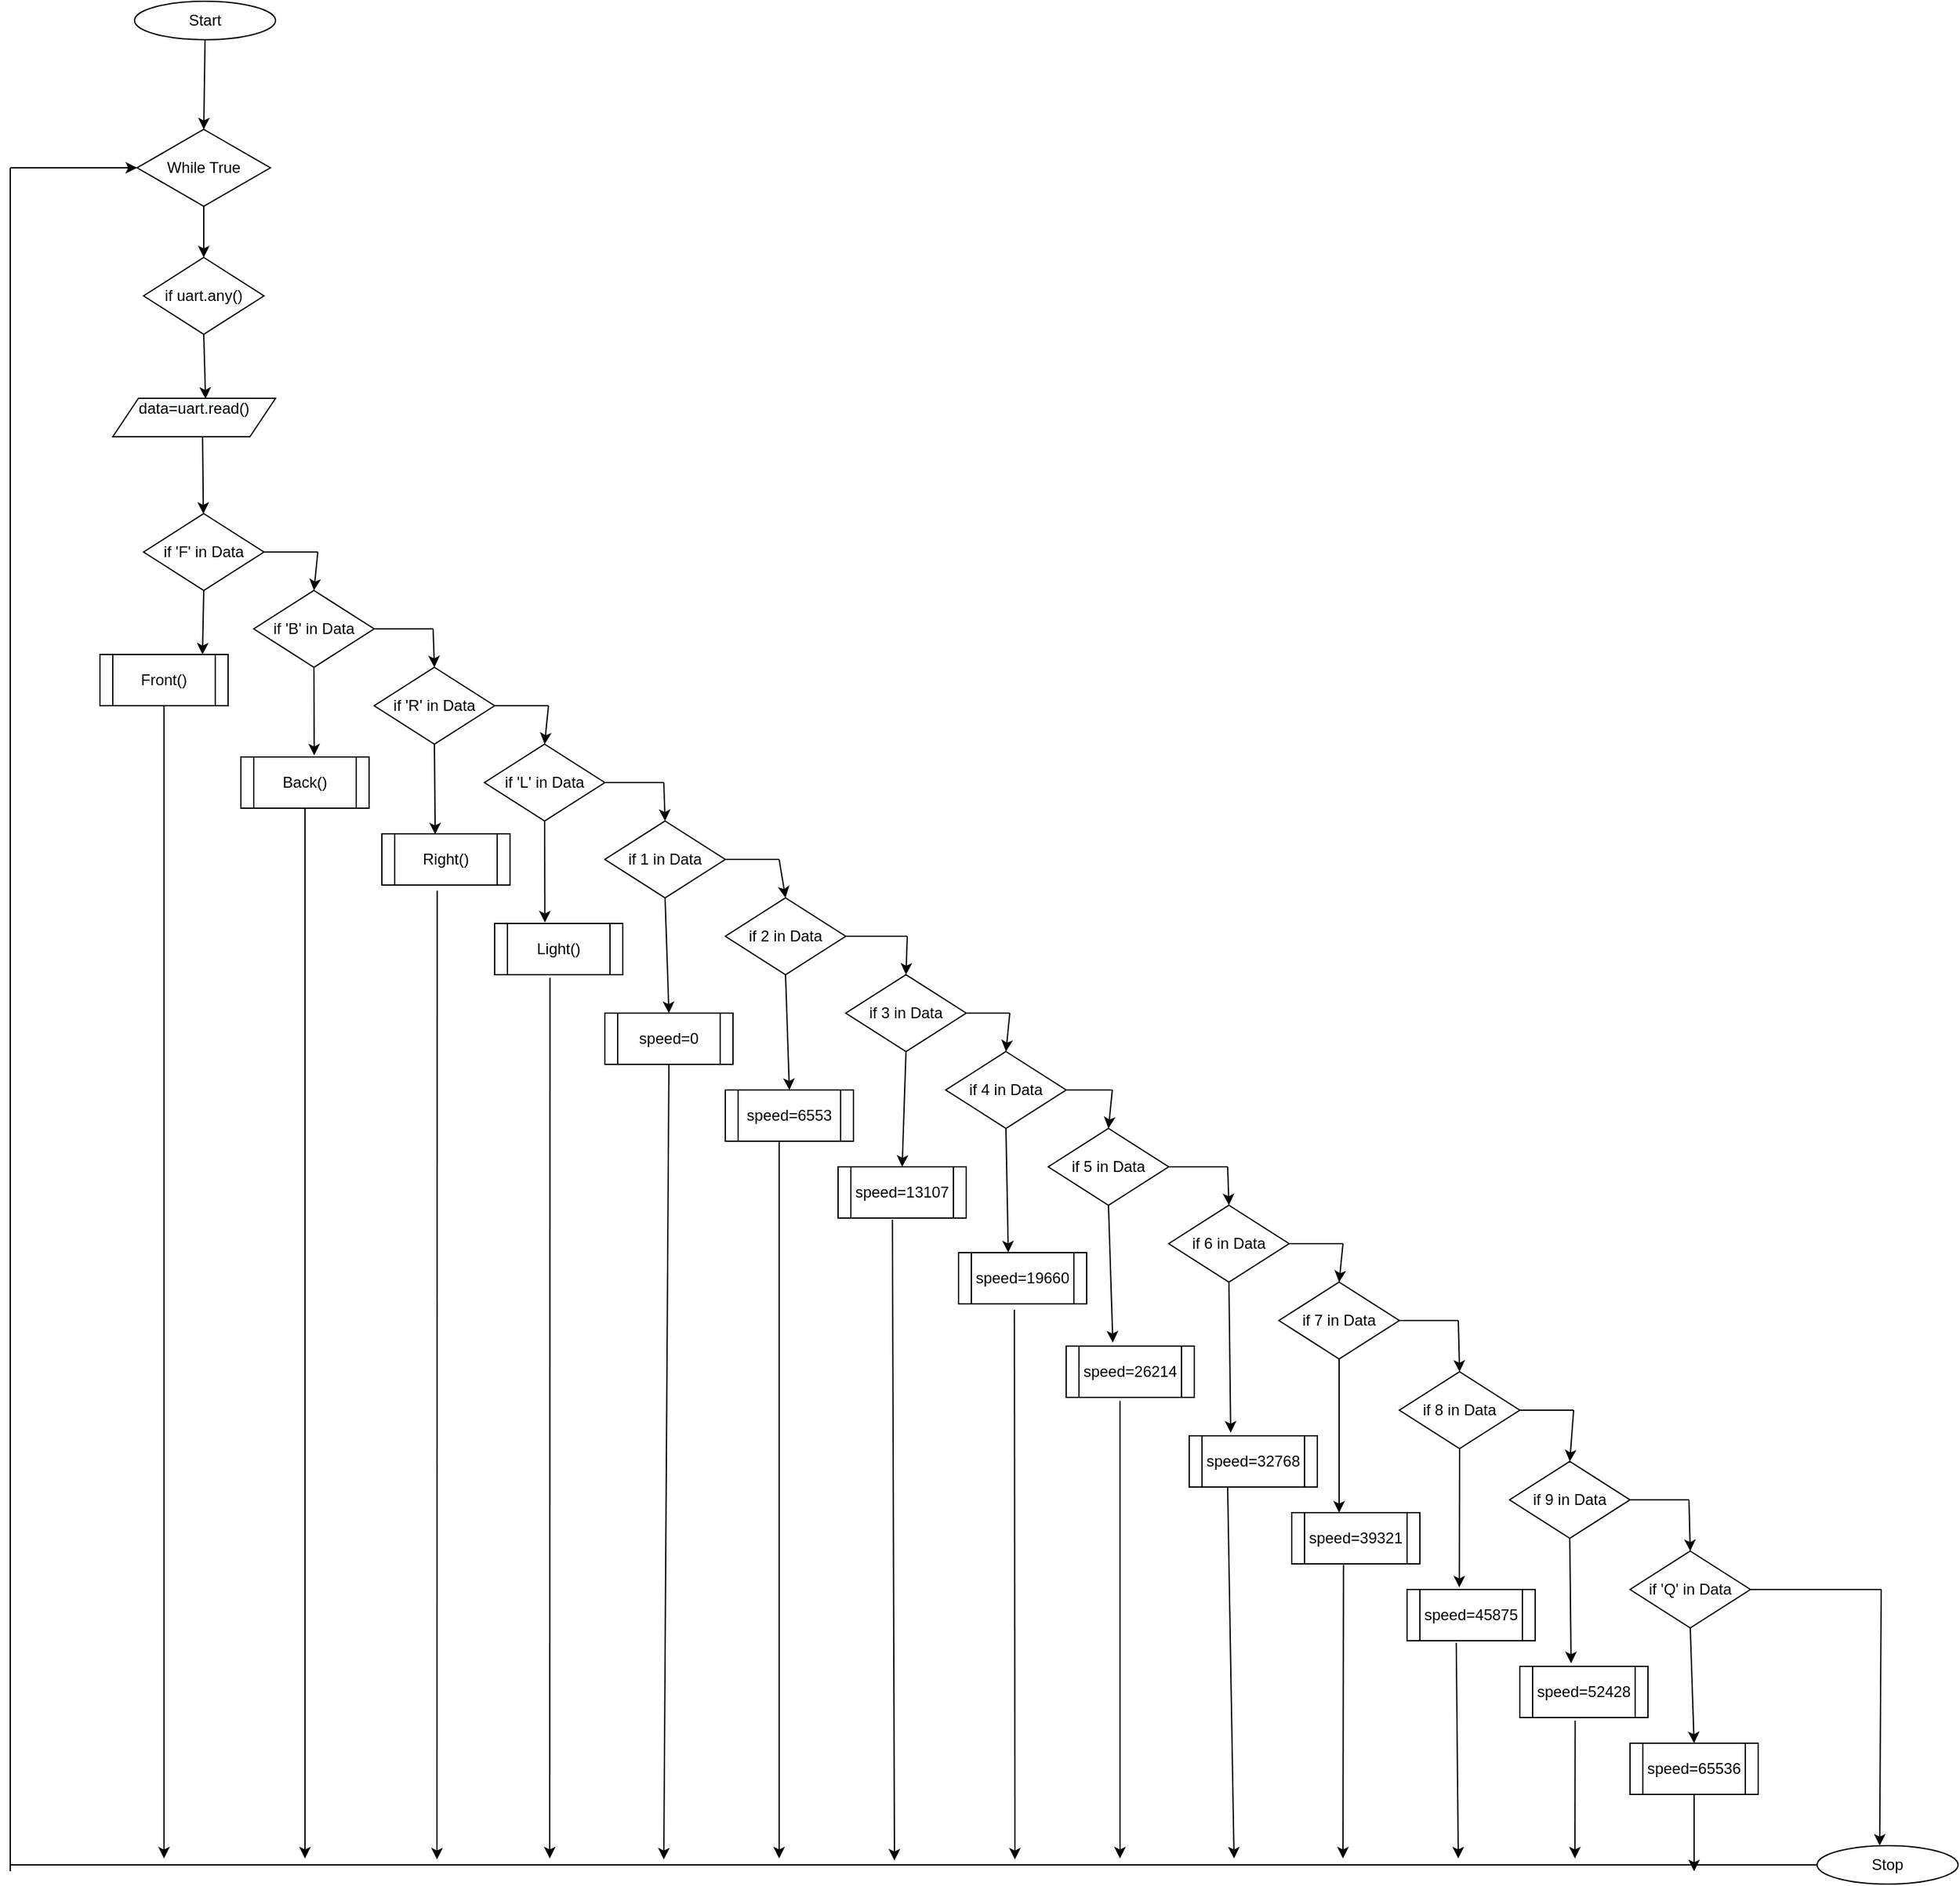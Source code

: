 <mxfile version="20.3.3" type="device"><diagram id="3pnzSialtce_bnoWJhz0" name="Page-1"><mxGraphModel dx="1038" dy="1412" grid="1" gridSize="10" guides="1" tooltips="1" connect="1" arrows="1" fold="1" page="1" pageScale="1" pageWidth="1169" pageHeight="827" math="0" shadow="0"><root><mxCell id="0"/><mxCell id="1" parent="0"/><mxCell id="l3w8U-DUpxiXpimO4GoB-1" value="Start" style="ellipse;whiteSpace=wrap;html=1;" parent="1" vertex="1"><mxGeometry x="297" y="-190" width="110" height="30" as="geometry"/></mxCell><mxCell id="l3w8U-DUpxiXpimO4GoB-2" value="While True" style="rhombus;whiteSpace=wrap;html=1;" parent="1" vertex="1"><mxGeometry x="299" y="-90" width="104" height="60" as="geometry"/></mxCell><mxCell id="NbopiWmSUWr0W4mGAnJ9-1" value="if 'F' in Data" style="rhombus;whiteSpace=wrap;html=1;" parent="1" vertex="1"><mxGeometry x="304" y="210" width="94" height="60" as="geometry"/></mxCell><mxCell id="NbopiWmSUWr0W4mGAnJ9-2" value="if uart.any()" style="rhombus;whiteSpace=wrap;html=1;" parent="1" vertex="1"><mxGeometry x="304" y="10" width="94" height="60" as="geometry"/></mxCell><mxCell id="NbopiWmSUWr0W4mGAnJ9-3" value="if 'B' in Data" style="rhombus;whiteSpace=wrap;html=1;" parent="1" vertex="1"><mxGeometry x="390" y="270" width="94" height="60" as="geometry"/></mxCell><mxCell id="NbopiWmSUWr0W4mGAnJ9-4" value="if 'R' in Data" style="rhombus;whiteSpace=wrap;html=1;" parent="1" vertex="1"><mxGeometry x="484" y="330" width="94" height="60" as="geometry"/></mxCell><mxCell id="NbopiWmSUWr0W4mGAnJ9-5" value="if 'L' in Data" style="rhombus;whiteSpace=wrap;html=1;" parent="1" vertex="1"><mxGeometry x="570" y="390" width="94" height="60" as="geometry"/></mxCell><mxCell id="NbopiWmSUWr0W4mGAnJ9-6" value="if 1 in Data" style="rhombus;whiteSpace=wrap;html=1;" parent="1" vertex="1"><mxGeometry x="664" y="450" width="94" height="60" as="geometry"/></mxCell><mxCell id="NbopiWmSUWr0W4mGAnJ9-7" value="if 3 in Data" style="rhombus;whiteSpace=wrap;html=1;" parent="1" vertex="1"><mxGeometry x="852" y="570" width="94" height="60" as="geometry"/></mxCell><mxCell id="NbopiWmSUWr0W4mGAnJ9-8" value="if 2 in Data" style="rhombus;whiteSpace=wrap;html=1;" parent="1" vertex="1"><mxGeometry x="758" y="510" width="94" height="60" as="geometry"/></mxCell><mxCell id="NbopiWmSUWr0W4mGAnJ9-10" value="if 4 in Data" style="rhombus;whiteSpace=wrap;html=1;" parent="1" vertex="1"><mxGeometry x="930" y="630" width="94" height="60" as="geometry"/></mxCell><mxCell id="NbopiWmSUWr0W4mGAnJ9-11" value="if 5 in Data" style="rhombus;whiteSpace=wrap;html=1;" parent="1" vertex="1"><mxGeometry x="1010" y="690" width="94" height="60" as="geometry"/></mxCell><mxCell id="NbopiWmSUWr0W4mGAnJ9-12" value="if 8 in Data" style="rhombus;whiteSpace=wrap;html=1;" parent="1" vertex="1"><mxGeometry x="1284" y="880" width="94" height="60" as="geometry"/></mxCell><mxCell id="NbopiWmSUWr0W4mGAnJ9-13" value="if 6 in Data" style="rhombus;whiteSpace=wrap;html=1;" parent="1" vertex="1"><mxGeometry x="1104" y="750" width="94" height="60" as="geometry"/></mxCell><mxCell id="NbopiWmSUWr0W4mGAnJ9-14" value="if 7 in Data" style="rhombus;whiteSpace=wrap;html=1;" parent="1" vertex="1"><mxGeometry x="1190" y="810" width="94" height="60" as="geometry"/></mxCell><mxCell id="Zk5L3PqP75F9jvMTRwT6-2" value="" style="endArrow=classic;html=1;rounded=0;entryX=0.5;entryY=0;entryDx=0;entryDy=0;exitX=0.5;exitY=1;exitDx=0;exitDy=0;" parent="1" source="l3w8U-DUpxiXpimO4GoB-1" target="l3w8U-DUpxiXpimO4GoB-2" edge="1"><mxGeometry width="50" height="50" relative="1" as="geometry"><mxPoint x="162" y="-100" as="sourcePoint"/><mxPoint x="620" y="180" as="targetPoint"/></mxGeometry></mxCell><mxCell id="Zk5L3PqP75F9jvMTRwT6-6" value="" style="endArrow=classic;html=1;rounded=0;exitX=0.551;exitY=0.667;exitDx=0;exitDy=0;exitPerimeter=0;" parent="1" source="Zk5L3PqP75F9jvMTRwT6-42" target="NbopiWmSUWr0W4mGAnJ9-1" edge="1"><mxGeometry width="50" height="50" relative="1" as="geometry"><mxPoint x="350" y="180" as="sourcePoint"/><mxPoint x="620" y="180" as="targetPoint"/></mxGeometry></mxCell><mxCell id="Zk5L3PqP75F9jvMTRwT6-7" value="" style="endArrow=none;html=1;rounded=0;exitX=1;exitY=0.5;exitDx=0;exitDy=0;" parent="1" source="NbopiWmSUWr0W4mGAnJ9-1" edge="1"><mxGeometry width="50" height="50" relative="1" as="geometry"><mxPoint x="570" y="230" as="sourcePoint"/><mxPoint x="440" y="240" as="targetPoint"/></mxGeometry></mxCell><mxCell id="Zk5L3PqP75F9jvMTRwT6-8" value="" style="endArrow=classic;html=1;rounded=0;entryX=0.5;entryY=0;entryDx=0;entryDy=0;" parent="1" target="NbopiWmSUWr0W4mGAnJ9-3" edge="1"><mxGeometry width="50" height="50" relative="1" as="geometry"><mxPoint x="440" y="240" as="sourcePoint"/><mxPoint x="620" y="180" as="targetPoint"/></mxGeometry></mxCell><mxCell id="Zk5L3PqP75F9jvMTRwT6-9" value="" style="endArrow=none;html=1;rounded=0;exitX=1;exitY=0.5;exitDx=0;exitDy=0;" parent="1" source="NbopiWmSUWr0W4mGAnJ9-3" edge="1"><mxGeometry width="50" height="50" relative="1" as="geometry"><mxPoint x="570" y="230" as="sourcePoint"/><mxPoint x="530" y="300" as="targetPoint"/></mxGeometry></mxCell><mxCell id="Zk5L3PqP75F9jvMTRwT6-10" value="" style="endArrow=classic;html=1;rounded=0;entryX=0.5;entryY=0;entryDx=0;entryDy=0;" parent="1" target="NbopiWmSUWr0W4mGAnJ9-4" edge="1"><mxGeometry width="50" height="50" relative="1" as="geometry"><mxPoint x="530" y="300" as="sourcePoint"/><mxPoint x="620" y="180" as="targetPoint"/></mxGeometry></mxCell><mxCell id="Zk5L3PqP75F9jvMTRwT6-11" value="" style="endArrow=none;html=1;rounded=0;exitX=1;exitY=0.5;exitDx=0;exitDy=0;" parent="1" source="NbopiWmSUWr0W4mGAnJ9-4" edge="1"><mxGeometry width="50" height="50" relative="1" as="geometry"><mxPoint x="570" y="230" as="sourcePoint"/><mxPoint x="620" y="360" as="targetPoint"/></mxGeometry></mxCell><mxCell id="Zk5L3PqP75F9jvMTRwT6-12" value="" style="endArrow=classic;html=1;rounded=0;entryX=0.5;entryY=0;entryDx=0;entryDy=0;" parent="1" target="NbopiWmSUWr0W4mGAnJ9-5" edge="1"><mxGeometry width="50" height="50" relative="1" as="geometry"><mxPoint x="620" y="360" as="sourcePoint"/><mxPoint x="620" y="180" as="targetPoint"/></mxGeometry></mxCell><mxCell id="Zk5L3PqP75F9jvMTRwT6-13" value="" style="endArrow=none;html=1;rounded=0;exitX=1;exitY=0.5;exitDx=0;exitDy=0;" parent="1" source="NbopiWmSUWr0W4mGAnJ9-5" edge="1"><mxGeometry width="50" height="50" relative="1" as="geometry"><mxPoint x="570" y="230" as="sourcePoint"/><mxPoint x="710" y="420" as="targetPoint"/></mxGeometry></mxCell><mxCell id="Zk5L3PqP75F9jvMTRwT6-14" value="" style="endArrow=classic;html=1;rounded=0;entryX=0.5;entryY=0;entryDx=0;entryDy=0;" parent="1" target="NbopiWmSUWr0W4mGAnJ9-6" edge="1"><mxGeometry width="50" height="50" relative="1" as="geometry"><mxPoint x="710" y="420" as="sourcePoint"/><mxPoint x="620" y="180" as="targetPoint"/></mxGeometry></mxCell><mxCell id="Zk5L3PqP75F9jvMTRwT6-15" value="" style="endArrow=none;html=1;rounded=0;exitX=1;exitY=0.5;exitDx=0;exitDy=0;" parent="1" source="NbopiWmSUWr0W4mGAnJ9-6" edge="1"><mxGeometry width="50" height="50" relative="1" as="geometry"><mxPoint x="570" y="530" as="sourcePoint"/><mxPoint x="800" y="480" as="targetPoint"/></mxGeometry></mxCell><mxCell id="Zk5L3PqP75F9jvMTRwT6-16" value="" style="endArrow=classic;html=1;rounded=0;entryX=0.5;entryY=0;entryDx=0;entryDy=0;" parent="1" target="NbopiWmSUWr0W4mGAnJ9-8" edge="1"><mxGeometry width="50" height="50" relative="1" as="geometry"><mxPoint x="800" y="480" as="sourcePoint"/><mxPoint x="620" y="480" as="targetPoint"/></mxGeometry></mxCell><mxCell id="Zk5L3PqP75F9jvMTRwT6-17" value="" style="endArrow=none;html=1;rounded=0;exitX=1;exitY=0.5;exitDx=0;exitDy=0;" parent="1" source="NbopiWmSUWr0W4mGAnJ9-8" edge="1"><mxGeometry width="50" height="50" relative="1" as="geometry"><mxPoint x="570" y="530" as="sourcePoint"/><mxPoint x="900" y="540" as="targetPoint"/></mxGeometry></mxCell><mxCell id="Zk5L3PqP75F9jvMTRwT6-18" value="" style="endArrow=classic;html=1;rounded=0;entryX=0.5;entryY=0;entryDx=0;entryDy=0;" parent="1" target="NbopiWmSUWr0W4mGAnJ9-7" edge="1"><mxGeometry width="50" height="50" relative="1" as="geometry"><mxPoint x="900" y="540" as="sourcePoint"/><mxPoint x="620" y="480" as="targetPoint"/></mxGeometry></mxCell><mxCell id="Zk5L3PqP75F9jvMTRwT6-19" value="" style="endArrow=none;html=1;rounded=0;exitX=1;exitY=0.5;exitDx=0;exitDy=0;" parent="1" source="NbopiWmSUWr0W4mGAnJ9-7" edge="1"><mxGeometry width="50" height="50" relative="1" as="geometry"><mxPoint x="570" y="530" as="sourcePoint"/><mxPoint x="980" y="600" as="targetPoint"/></mxGeometry></mxCell><mxCell id="Zk5L3PqP75F9jvMTRwT6-20" value="" style="endArrow=classic;html=1;rounded=0;entryX=0.5;entryY=0;entryDx=0;entryDy=0;" parent="1" target="NbopiWmSUWr0W4mGAnJ9-10" edge="1"><mxGeometry width="50" height="50" relative="1" as="geometry"><mxPoint x="980" y="600" as="sourcePoint"/><mxPoint x="620" y="480" as="targetPoint"/></mxGeometry></mxCell><mxCell id="Zk5L3PqP75F9jvMTRwT6-21" value="" style="endArrow=none;html=1;rounded=0;exitX=1;exitY=0.5;exitDx=0;exitDy=0;" parent="1" source="NbopiWmSUWr0W4mGAnJ9-10" edge="1"><mxGeometry width="50" height="50" relative="1" as="geometry"><mxPoint x="570" y="530" as="sourcePoint"/><mxPoint x="1060" y="660" as="targetPoint"/></mxGeometry></mxCell><mxCell id="Zk5L3PqP75F9jvMTRwT6-22" value="" style="endArrow=classic;html=1;rounded=0;entryX=0.5;entryY=0;entryDx=0;entryDy=0;" parent="1" target="NbopiWmSUWr0W4mGAnJ9-11" edge="1"><mxGeometry width="50" height="50" relative="1" as="geometry"><mxPoint x="1060" y="660" as="sourcePoint"/><mxPoint x="620" y="480" as="targetPoint"/></mxGeometry></mxCell><mxCell id="Zk5L3PqP75F9jvMTRwT6-27" value="if 9 in Data" style="rhombus;whiteSpace=wrap;html=1;" parent="1" vertex="1"><mxGeometry x="1370" y="950" width="94" height="60" as="geometry"/></mxCell><mxCell id="Zk5L3PqP75F9jvMTRwT6-28" value="if 'Q' in Data" style="rhombus;whiteSpace=wrap;html=1;" parent="1" vertex="1"><mxGeometry x="1464" y="1020" width="94" height="60" as="geometry"/></mxCell><mxCell id="Zk5L3PqP75F9jvMTRwT6-31" value="" style="endArrow=none;html=1;rounded=0;exitX=1;exitY=0.5;exitDx=0;exitDy=0;" parent="1" source="NbopiWmSUWr0W4mGAnJ9-11" edge="1"><mxGeometry width="50" height="50" relative="1" as="geometry"><mxPoint x="1020" y="770" as="sourcePoint"/><mxPoint x="1150" y="720" as="targetPoint"/></mxGeometry></mxCell><mxCell id="Zk5L3PqP75F9jvMTRwT6-32" value="" style="endArrow=classic;html=1;rounded=0;entryX=0.5;entryY=0;entryDx=0;entryDy=0;" parent="1" target="NbopiWmSUWr0W4mGAnJ9-13" edge="1"><mxGeometry width="50" height="50" relative="1" as="geometry"><mxPoint x="1150" y="720" as="sourcePoint"/><mxPoint x="1070" y="720" as="targetPoint"/></mxGeometry></mxCell><mxCell id="Zk5L3PqP75F9jvMTRwT6-33" value="" style="endArrow=none;html=1;rounded=0;exitX=1;exitY=0.5;exitDx=0;exitDy=0;" parent="1" source="NbopiWmSUWr0W4mGAnJ9-13" edge="1"><mxGeometry width="50" height="50" relative="1" as="geometry"><mxPoint x="1020" y="770" as="sourcePoint"/><mxPoint x="1240" y="780" as="targetPoint"/></mxGeometry></mxCell><mxCell id="Zk5L3PqP75F9jvMTRwT6-34" value="" style="endArrow=classic;html=1;rounded=0;entryX=0.5;entryY=0;entryDx=0;entryDy=0;" parent="1" target="NbopiWmSUWr0W4mGAnJ9-14" edge="1"><mxGeometry width="50" height="50" relative="1" as="geometry"><mxPoint x="1240" y="780" as="sourcePoint"/><mxPoint x="1070" y="720" as="targetPoint"/></mxGeometry></mxCell><mxCell id="Zk5L3PqP75F9jvMTRwT6-35" value="" style="endArrow=none;html=1;rounded=0;exitX=1;exitY=0.5;exitDx=0;exitDy=0;" parent="1" source="NbopiWmSUWr0W4mGAnJ9-14" edge="1"><mxGeometry width="50" height="50" relative="1" as="geometry"><mxPoint x="1020" y="770" as="sourcePoint"/><mxPoint x="1330" y="840" as="targetPoint"/></mxGeometry></mxCell><mxCell id="Zk5L3PqP75F9jvMTRwT6-36" value="" style="endArrow=classic;html=1;rounded=0;entryX=0.5;entryY=0;entryDx=0;entryDy=0;" parent="1" target="NbopiWmSUWr0W4mGAnJ9-12" edge="1"><mxGeometry width="50" height="50" relative="1" as="geometry"><mxPoint x="1330" y="840" as="sourcePoint"/><mxPoint x="1070" y="720" as="targetPoint"/></mxGeometry></mxCell><mxCell id="Zk5L3PqP75F9jvMTRwT6-37" value="" style="endArrow=none;html=1;rounded=0;exitX=1;exitY=0.5;exitDx=0;exitDy=0;" parent="1" source="NbopiWmSUWr0W4mGAnJ9-12" edge="1"><mxGeometry width="50" height="50" relative="1" as="geometry"><mxPoint x="1020" y="770" as="sourcePoint"/><mxPoint x="1420" y="910" as="targetPoint"/></mxGeometry></mxCell><mxCell id="Zk5L3PqP75F9jvMTRwT6-38" value="" style="endArrow=classic;html=1;rounded=0;entryX=0.5;entryY=0;entryDx=0;entryDy=0;" parent="1" target="Zk5L3PqP75F9jvMTRwT6-27" edge="1"><mxGeometry width="50" height="50" relative="1" as="geometry"><mxPoint x="1420" y="910" as="sourcePoint"/><mxPoint x="1070" y="720" as="targetPoint"/></mxGeometry></mxCell><mxCell id="Zk5L3PqP75F9jvMTRwT6-39" value="" style="endArrow=none;html=1;rounded=0;exitX=1;exitY=0.5;exitDx=0;exitDy=0;" parent="1" source="Zk5L3PqP75F9jvMTRwT6-27" edge="1"><mxGeometry width="50" height="50" relative="1" as="geometry"><mxPoint x="1380" y="970" as="sourcePoint"/><mxPoint x="1510" y="980" as="targetPoint"/></mxGeometry></mxCell><mxCell id="Zk5L3PqP75F9jvMTRwT6-40" value="" style="endArrow=classic;html=1;rounded=0;entryX=0.5;entryY=0;entryDx=0;entryDy=0;" parent="1" target="Zk5L3PqP75F9jvMTRwT6-28" edge="1"><mxGeometry width="50" height="50" relative="1" as="geometry"><mxPoint x="1510" y="980" as="sourcePoint"/><mxPoint x="1430" y="920" as="targetPoint"/></mxGeometry></mxCell><mxCell id="Zk5L3PqP75F9jvMTRwT6-42" value="&#10;&lt;span style=&quot;color: rgb(0, 0, 0); font-family: Helvetica; font-size: 12px; font-style: normal; font-variant-ligatures: normal; font-variant-caps: normal; font-weight: 400; letter-spacing: normal; orphans: 2; text-align: center; text-indent: 0px; text-transform: none; widows: 2; word-spacing: 0px; -webkit-text-stroke-width: 0px; background-color: rgb(248, 249, 250); text-decoration-thickness: initial; text-decoration-style: initial; text-decoration-color: initial; float: none; display: inline !important;&quot;&gt;data=uart.read()&lt;/span&gt;&#10;&#10;" style="shape=parallelogram;perimeter=parallelogramPerimeter;whiteSpace=wrap;html=1;fixedSize=1;" parent="1" vertex="1"><mxGeometry x="280" y="120" width="127" height="30" as="geometry"/></mxCell><mxCell id="Zk5L3PqP75F9jvMTRwT6-43" value="" style="endArrow=classic;html=1;rounded=0;exitX=0.5;exitY=1;exitDx=0;exitDy=0;entryX=0.57;entryY=0.013;entryDx=0;entryDy=0;entryPerimeter=0;" parent="1" source="NbopiWmSUWr0W4mGAnJ9-2" target="Zk5L3PqP75F9jvMTRwT6-42" edge="1"><mxGeometry width="50" height="50" relative="1" as="geometry"><mxPoint x="380" y="170" as="sourcePoint"/><mxPoint x="430" y="120" as="targetPoint"/></mxGeometry></mxCell><mxCell id="Zk5L3PqP75F9jvMTRwT6-44" value="" style="endArrow=classic;html=1;rounded=0;exitX=0.5;exitY=1;exitDx=0;exitDy=0;entryX=0.5;entryY=0;entryDx=0;entryDy=0;" parent="1" source="l3w8U-DUpxiXpimO4GoB-2" target="NbopiWmSUWr0W4mGAnJ9-2" edge="1"><mxGeometry width="50" height="50" relative="1" as="geometry"><mxPoint x="380" y="-30" as="sourcePoint"/><mxPoint x="430" y="-80" as="targetPoint"/></mxGeometry></mxCell><mxCell id="Zk5L3PqP75F9jvMTRwT6-45" value="Front()" style="shape=process;whiteSpace=wrap;html=1;backgroundOutline=1;" parent="1" vertex="1"><mxGeometry x="270" y="320" width="100" height="40" as="geometry"/></mxCell><mxCell id="Zk5L3PqP75F9jvMTRwT6-46" value="Back()" style="shape=process;whiteSpace=wrap;html=1;backgroundOutline=1;" parent="1" vertex="1"><mxGeometry x="380" y="400" width="100" height="40" as="geometry"/></mxCell><mxCell id="Zk5L3PqP75F9jvMTRwT6-47" value="Right()" style="shape=process;whiteSpace=wrap;html=1;backgroundOutline=1;" parent="1" vertex="1"><mxGeometry x="490" y="460" width="100" height="40" as="geometry"/></mxCell><mxCell id="Zk5L3PqP75F9jvMTRwT6-48" value="Light()" style="shape=process;whiteSpace=wrap;html=1;backgroundOutline=1;" parent="1" vertex="1"><mxGeometry x="578" y="530" width="100" height="40" as="geometry"/></mxCell><mxCell id="Zk5L3PqP75F9jvMTRwT6-49" value="speed=0" style="shape=process;whiteSpace=wrap;html=1;backgroundOutline=1;" parent="1" vertex="1"><mxGeometry x="664" y="600" width="100" height="40" as="geometry"/></mxCell><mxCell id="Zk5L3PqP75F9jvMTRwT6-50" value="speed=6553" style="shape=process;whiteSpace=wrap;html=1;backgroundOutline=1;" parent="1" vertex="1"><mxGeometry x="758" y="660" width="100" height="40" as="geometry"/></mxCell><mxCell id="Zk5L3PqP75F9jvMTRwT6-51" value="speed=13107" style="shape=process;whiteSpace=wrap;html=1;backgroundOutline=1;" parent="1" vertex="1"><mxGeometry x="846" y="720" width="100" height="40" as="geometry"/></mxCell><mxCell id="Zk5L3PqP75F9jvMTRwT6-52" value="speed=19660" style="shape=process;whiteSpace=wrap;html=1;backgroundOutline=1;" parent="1" vertex="1"><mxGeometry x="940" y="787" width="100" height="40" as="geometry"/></mxCell><mxCell id="Zk5L3PqP75F9jvMTRwT6-53" value="speed=26214" style="shape=process;whiteSpace=wrap;html=1;backgroundOutline=1;" parent="1" vertex="1"><mxGeometry x="1024" y="860" width="100" height="40" as="geometry"/></mxCell><mxCell id="Zk5L3PqP75F9jvMTRwT6-54" value="speed=32768" style="shape=process;whiteSpace=wrap;html=1;backgroundOutline=1;" parent="1" vertex="1"><mxGeometry x="1120" y="930" width="100" height="40" as="geometry"/></mxCell><mxCell id="Zk5L3PqP75F9jvMTRwT6-55" value="speed=39321" style="shape=process;whiteSpace=wrap;html=1;backgroundOutline=1;" parent="1" vertex="1"><mxGeometry x="1200" y="990" width="100" height="40" as="geometry"/></mxCell><mxCell id="Zk5L3PqP75F9jvMTRwT6-56" value="speed=45875" style="shape=process;whiteSpace=wrap;html=1;backgroundOutline=1;" parent="1" vertex="1"><mxGeometry x="1290" y="1050" width="100" height="40" as="geometry"/></mxCell><mxCell id="Zk5L3PqP75F9jvMTRwT6-57" value="speed=52428" style="shape=process;whiteSpace=wrap;html=1;backgroundOutline=1;" parent="1" vertex="1"><mxGeometry x="1378" y="1110" width="100" height="40" as="geometry"/></mxCell><mxCell id="Zk5L3PqP75F9jvMTRwT6-58" value="speed=65536" style="shape=process;whiteSpace=wrap;html=1;backgroundOutline=1;" parent="1" vertex="1"><mxGeometry x="1464" y="1170" width="100" height="40" as="geometry"/></mxCell><mxCell id="Zk5L3PqP75F9jvMTRwT6-59" value="Stop" style="ellipse;whiteSpace=wrap;html=1;" parent="1" vertex="1"><mxGeometry x="1610" y="1250" width="110" height="30" as="geometry"/></mxCell><mxCell id="Zk5L3PqP75F9jvMTRwT6-60" value="" style="endArrow=none;html=1;rounded=0;exitX=0;exitY=0.5;exitDx=0;exitDy=0;" parent="1" source="Zk5L3PqP75F9jvMTRwT6-59" edge="1"><mxGeometry width="50" height="50" relative="1" as="geometry"><mxPoint x="1640" y="1310" as="sourcePoint"/><mxPoint x="200" y="1265" as="targetPoint"/></mxGeometry></mxCell><mxCell id="Zk5L3PqP75F9jvMTRwT6-61" value="" style="endArrow=classic;html=1;rounded=0;entryX=0;entryY=0.5;entryDx=0;entryDy=0;" parent="1" target="l3w8U-DUpxiXpimO4GoB-2" edge="1"><mxGeometry width="50" height="50" relative="1" as="geometry"><mxPoint x="200" y="-60" as="sourcePoint"/><mxPoint x="660" y="160" as="targetPoint"/></mxGeometry></mxCell><mxCell id="Zk5L3PqP75F9jvMTRwT6-62" value="" style="endArrow=none;html=1;rounded=0;" parent="1" edge="1"><mxGeometry width="50" height="50" relative="1" as="geometry"><mxPoint x="200" y="-60" as="sourcePoint"/><mxPoint x="200" y="1270" as="targetPoint"/></mxGeometry></mxCell><mxCell id="Zk5L3PqP75F9jvMTRwT6-63" value="" style="endArrow=classic;html=1;rounded=0;exitX=0.5;exitY=1;exitDx=0;exitDy=0;" parent="1" source="Zk5L3PqP75F9jvMTRwT6-45" edge="1"><mxGeometry width="50" height="50" relative="1" as="geometry"><mxPoint x="610" y="430" as="sourcePoint"/><mxPoint x="320" y="1260" as="targetPoint"/></mxGeometry></mxCell><mxCell id="Zk5L3PqP75F9jvMTRwT6-64" value="" style="endArrow=classic;html=1;rounded=0;exitX=0.5;exitY=1;exitDx=0;exitDy=0;" parent="1" source="NbopiWmSUWr0W4mGAnJ9-1" edge="1"><mxGeometry width="50" height="50" relative="1" as="geometry"><mxPoint x="610" y="310" as="sourcePoint"/><mxPoint x="350" y="320" as="targetPoint"/></mxGeometry></mxCell><mxCell id="Zk5L3PqP75F9jvMTRwT6-65" value="" style="endArrow=classic;html=1;rounded=0;exitX=0.5;exitY=1;exitDx=0;exitDy=0;entryX=0.572;entryY=-0.03;entryDx=0;entryDy=0;entryPerimeter=0;" parent="1" source="NbopiWmSUWr0W4mGAnJ9-3" target="Zk5L3PqP75F9jvMTRwT6-46" edge="1"><mxGeometry width="50" height="50" relative="1" as="geometry"><mxPoint x="610" y="310" as="sourcePoint"/><mxPoint x="660" y="260" as="targetPoint"/></mxGeometry></mxCell><mxCell id="Zk5L3PqP75F9jvMTRwT6-66" value="" style="endArrow=classic;html=1;rounded=0;exitX=0.5;exitY=1;exitDx=0;exitDy=0;" parent="1" source="Zk5L3PqP75F9jvMTRwT6-46" edge="1"><mxGeometry width="50" height="50" relative="1" as="geometry"><mxPoint x="610" y="510" as="sourcePoint"/><mxPoint x="430" y="1260" as="targetPoint"/></mxGeometry></mxCell><mxCell id="Zk5L3PqP75F9jvMTRwT6-67" value="" style="endArrow=classic;html=1;rounded=0;exitX=0.5;exitY=1;exitDx=0;exitDy=0;entryX=0.416;entryY=0.01;entryDx=0;entryDy=0;entryPerimeter=0;" parent="1" source="NbopiWmSUWr0W4mGAnJ9-4" target="Zk5L3PqP75F9jvMTRwT6-47" edge="1"><mxGeometry width="50" height="50" relative="1" as="geometry"><mxPoint x="610" y="480" as="sourcePoint"/><mxPoint x="660" y="430" as="targetPoint"/></mxGeometry></mxCell><mxCell id="Zk5L3PqP75F9jvMTRwT6-68" value="" style="endArrow=classic;html=1;rounded=0;exitX=0.432;exitY=1.11;exitDx=0;exitDy=0;exitPerimeter=0;" parent="1" source="Zk5L3PqP75F9jvMTRwT6-47" edge="1"><mxGeometry width="50" height="50" relative="1" as="geometry"><mxPoint x="610" y="680" as="sourcePoint"/><mxPoint x="533" y="1260.8" as="targetPoint"/></mxGeometry></mxCell><mxCell id="Zk5L3PqP75F9jvMTRwT6-69" value="" style="endArrow=classic;html=1;rounded=0;exitX=0.5;exitY=1;exitDx=0;exitDy=0;entryX=0.392;entryY=-0.02;entryDx=0;entryDy=0;entryPerimeter=0;" parent="1" source="NbopiWmSUWr0W4mGAnJ9-5" target="Zk5L3PqP75F9jvMTRwT6-48" edge="1"><mxGeometry width="50" height="50" relative="1" as="geometry"><mxPoint x="610" y="500" as="sourcePoint"/><mxPoint x="660" y="450" as="targetPoint"/></mxGeometry></mxCell><mxCell id="Zk5L3PqP75F9jvMTRwT6-70" value="" style="endArrow=classic;html=1;rounded=0;exitX=0.432;exitY=1.06;exitDx=0;exitDy=0;exitPerimeter=0;" parent="1" source="Zk5L3PqP75F9jvMTRwT6-48" edge="1"><mxGeometry width="50" height="50" relative="1" as="geometry"><mxPoint x="610" y="500" as="sourcePoint"/><mxPoint x="621" y="1260" as="targetPoint"/></mxGeometry></mxCell><mxCell id="Zk5L3PqP75F9jvMTRwT6-71" value="" style="endArrow=classic;html=1;rounded=0;exitX=0.5;exitY=1;exitDx=0;exitDy=0;entryX=0.5;entryY=0;entryDx=0;entryDy=0;" parent="1" source="NbopiWmSUWr0W4mGAnJ9-6" target="Zk5L3PqP75F9jvMTRwT6-49" edge="1"><mxGeometry width="50" height="50" relative="1" as="geometry"><mxPoint x="610" y="450" as="sourcePoint"/><mxPoint x="660" y="400" as="targetPoint"/></mxGeometry></mxCell><mxCell id="Zk5L3PqP75F9jvMTRwT6-72" value="" style="endArrow=classic;html=1;rounded=0;exitX=0.5;exitY=1;exitDx=0;exitDy=0;" parent="1" source="Zk5L3PqP75F9jvMTRwT6-49" edge="1"><mxGeometry width="50" height="50" relative="1" as="geometry"><mxPoint x="610" y="750" as="sourcePoint"/><mxPoint x="710" y="1260.8" as="targetPoint"/></mxGeometry></mxCell><mxCell id="Zk5L3PqP75F9jvMTRwT6-73" value="" style="endArrow=classic;html=1;rounded=0;exitX=0.5;exitY=1;exitDx=0;exitDy=0;entryX=0.5;entryY=0;entryDx=0;entryDy=0;" parent="1" source="NbopiWmSUWr0W4mGAnJ9-8" target="Zk5L3PqP75F9jvMTRwT6-50" edge="1"><mxGeometry width="50" height="50" relative="1" as="geometry"><mxPoint x="610" y="510" as="sourcePoint"/><mxPoint x="660" y="460" as="targetPoint"/></mxGeometry></mxCell><mxCell id="Zk5L3PqP75F9jvMTRwT6-74" value="" style="endArrow=classic;html=1;rounded=0;exitX=0.42;exitY=1;exitDx=0;exitDy=0;exitPerimeter=0;" parent="1" source="Zk5L3PqP75F9jvMTRwT6-50" edge="1"><mxGeometry width="50" height="50" relative="1" as="geometry"><mxPoint x="610" y="1010" as="sourcePoint"/><mxPoint x="800" y="1260" as="targetPoint"/></mxGeometry></mxCell><mxCell id="Zk5L3PqP75F9jvMTRwT6-75" value="" style="endArrow=classic;html=1;rounded=0;exitX=0.5;exitY=1;exitDx=0;exitDy=0;entryX=0.5;entryY=0;entryDx=0;entryDy=0;" parent="1" source="NbopiWmSUWr0W4mGAnJ9-7" target="Zk5L3PqP75F9jvMTRwT6-51" edge="1"><mxGeometry width="50" height="50" relative="1" as="geometry"><mxPoint x="610" y="1010" as="sourcePoint"/><mxPoint x="660" y="960" as="targetPoint"/></mxGeometry></mxCell><mxCell id="Zk5L3PqP75F9jvMTRwT6-76" value="" style="endArrow=classic;html=1;rounded=0;exitX=0.424;exitY=1.03;exitDx=0;exitDy=0;exitPerimeter=0;" parent="1" source="Zk5L3PqP75F9jvMTRwT6-51" edge="1"><mxGeometry width="50" height="50" relative="1" as="geometry"><mxPoint x="610" y="810" as="sourcePoint"/><mxPoint x="890" y="1261.6" as="targetPoint"/></mxGeometry></mxCell><mxCell id="Zk5L3PqP75F9jvMTRwT6-77" value="" style="endArrow=classic;html=1;rounded=0;exitX=0.5;exitY=1;exitDx=0;exitDy=0;entryX=0.388;entryY=-0.005;entryDx=0;entryDy=0;entryPerimeter=0;" parent="1" source="NbopiWmSUWr0W4mGAnJ9-10" target="Zk5L3PqP75F9jvMTRwT6-52" edge="1"><mxGeometry width="50" height="50" relative="1" as="geometry"><mxPoint x="610" y="790" as="sourcePoint"/><mxPoint x="660" y="740" as="targetPoint"/></mxGeometry></mxCell><mxCell id="Zk5L3PqP75F9jvMTRwT6-78" value="" style="endArrow=classic;html=1;rounded=0;exitX=0.436;exitY=1.115;exitDx=0;exitDy=0;exitPerimeter=0;" parent="1" source="Zk5L3PqP75F9jvMTRwT6-52" edge="1"><mxGeometry width="50" height="50" relative="1" as="geometry"><mxPoint x="610" y="790" as="sourcePoint"/><mxPoint x="984" y="1260.8" as="targetPoint"/></mxGeometry></mxCell><mxCell id="Zk5L3PqP75F9jvMTRwT6-79" value="" style="endArrow=classic;html=1;rounded=0;exitX=0.5;exitY=1;exitDx=0;exitDy=0;entryX=0.364;entryY=-0.07;entryDx=0;entryDy=0;entryPerimeter=0;" parent="1" source="NbopiWmSUWr0W4mGAnJ9-11" target="Zk5L3PqP75F9jvMTRwT6-53" edge="1"><mxGeometry width="50" height="50" relative="1" as="geometry"><mxPoint x="610" y="680" as="sourcePoint"/><mxPoint x="660" y="630" as="targetPoint"/></mxGeometry></mxCell><mxCell id="Zk5L3PqP75F9jvMTRwT6-80" value="" style="endArrow=classic;html=1;rounded=0;exitX=0.42;exitY=1.07;exitDx=0;exitDy=0;exitPerimeter=0;" parent="1" source="Zk5L3PqP75F9jvMTRwT6-53" edge="1"><mxGeometry width="50" height="50" relative="1" as="geometry"><mxPoint x="610" y="680" as="sourcePoint"/><mxPoint x="1066" y="1260" as="targetPoint"/></mxGeometry></mxCell><mxCell id="Zk5L3PqP75F9jvMTRwT6-81" value="" style="endArrow=classic;html=1;rounded=0;exitX=0.5;exitY=1;exitDx=0;exitDy=0;entryX=0.324;entryY=-0.06;entryDx=0;entryDy=0;entryPerimeter=0;" parent="1" source="NbopiWmSUWr0W4mGAnJ9-13" target="Zk5L3PqP75F9jvMTRwT6-54" edge="1"><mxGeometry width="50" height="50" relative="1" as="geometry"><mxPoint x="610" y="1080" as="sourcePoint"/><mxPoint x="660" y="1030" as="targetPoint"/></mxGeometry></mxCell><mxCell id="Zk5L3PqP75F9jvMTRwT6-82" value="" style="endArrow=classic;html=1;rounded=0;" parent="1" edge="1"><mxGeometry width="50" height="50" relative="1" as="geometry"><mxPoint x="1150" y="970" as="sourcePoint"/><mxPoint x="1155" y="1260" as="targetPoint"/></mxGeometry></mxCell><mxCell id="Zk5L3PqP75F9jvMTRwT6-83" value="" style="endArrow=classic;html=1;rounded=0;exitX=0.5;exitY=1;exitDx=0;exitDy=0;" parent="1" source="NbopiWmSUWr0W4mGAnJ9-14" edge="1"><mxGeometry width="50" height="50" relative="1" as="geometry"><mxPoint x="1190" y="1120" as="sourcePoint"/><mxPoint x="1237" y="990" as="targetPoint"/></mxGeometry></mxCell><mxCell id="Zk5L3PqP75F9jvMTRwT6-84" value="" style="endArrow=classic;html=1;rounded=0;exitX=0.404;exitY=1.02;exitDx=0;exitDy=0;exitPerimeter=0;" parent="1" source="Zk5L3PqP75F9jvMTRwT6-55" edge="1"><mxGeometry width="50" height="50" relative="1" as="geometry"><mxPoint x="1190" y="1120" as="sourcePoint"/><mxPoint x="1240" y="1260" as="targetPoint"/></mxGeometry></mxCell><mxCell id="Zk5L3PqP75F9jvMTRwT6-85" value="" style="endArrow=classic;html=1;rounded=0;exitX=0.5;exitY=1;exitDx=0;exitDy=0;entryX=0.408;entryY=-0.04;entryDx=0;entryDy=0;entryPerimeter=0;" parent="1" source="NbopiWmSUWr0W4mGAnJ9-12" target="Zk5L3PqP75F9jvMTRwT6-56" edge="1"><mxGeometry width="50" height="50" relative="1" as="geometry"><mxPoint x="1190" y="1120" as="sourcePoint"/><mxPoint x="1240" y="1070" as="targetPoint"/></mxGeometry></mxCell><mxCell id="Zk5L3PqP75F9jvMTRwT6-86" value="" style="endArrow=classic;html=1;rounded=0;exitX=0.384;exitY=1.04;exitDx=0;exitDy=0;exitPerimeter=0;" parent="1" source="Zk5L3PqP75F9jvMTRwT6-56" edge="1"><mxGeometry width="50" height="50" relative="1" as="geometry"><mxPoint x="1190" y="1120" as="sourcePoint"/><mxPoint x="1330" y="1260" as="targetPoint"/></mxGeometry></mxCell><mxCell id="Zk5L3PqP75F9jvMTRwT6-87" value="" style="endArrow=classic;html=1;rounded=0;exitX=0.5;exitY=1;exitDx=0;exitDy=0;entryX=0.4;entryY=-0.06;entryDx=0;entryDy=0;entryPerimeter=0;" parent="1" source="Zk5L3PqP75F9jvMTRwT6-27" target="Zk5L3PqP75F9jvMTRwT6-57" edge="1"><mxGeometry width="50" height="50" relative="1" as="geometry"><mxPoint x="1190" y="1120" as="sourcePoint"/><mxPoint x="1240" y="1070" as="targetPoint"/></mxGeometry></mxCell><mxCell id="Zk5L3PqP75F9jvMTRwT6-88" value="" style="endArrow=classic;html=1;rounded=0;exitX=0.432;exitY=1.06;exitDx=0;exitDy=0;exitPerimeter=0;" parent="1" source="Zk5L3PqP75F9jvMTRwT6-57" edge="1"><mxGeometry width="50" height="50" relative="1" as="geometry"><mxPoint x="1190" y="1120" as="sourcePoint"/><mxPoint x="1421" y="1260" as="targetPoint"/></mxGeometry></mxCell><mxCell id="Zk5L3PqP75F9jvMTRwT6-89" value="" style="endArrow=classic;html=1;rounded=0;exitX=0.5;exitY=1;exitDx=0;exitDy=0;entryX=0.5;entryY=0;entryDx=0;entryDy=0;" parent="1" source="Zk5L3PqP75F9jvMTRwT6-28" target="Zk5L3PqP75F9jvMTRwT6-58" edge="1"><mxGeometry width="50" height="50" relative="1" as="geometry"><mxPoint x="1190" y="1120" as="sourcePoint"/><mxPoint x="1240" y="1070" as="targetPoint"/></mxGeometry></mxCell><mxCell id="Zk5L3PqP75F9jvMTRwT6-90" value="" style="endArrow=classic;html=1;rounded=0;exitX=0.5;exitY=1;exitDx=0;exitDy=0;" parent="1" source="Zk5L3PqP75F9jvMTRwT6-58" edge="1"><mxGeometry width="50" height="50" relative="1" as="geometry"><mxPoint x="1190" y="1120" as="sourcePoint"/><mxPoint x="1514" y="1270" as="targetPoint"/></mxGeometry></mxCell><mxCell id="Zk5L3PqP75F9jvMTRwT6-91" value="" style="endArrow=none;html=1;rounded=0;exitX=1;exitY=0.5;exitDx=0;exitDy=0;" parent="1" source="Zk5L3PqP75F9jvMTRwT6-28" edge="1"><mxGeometry width="50" height="50" relative="1" as="geometry"><mxPoint x="1190" y="1020" as="sourcePoint"/><mxPoint x="1660" y="1050" as="targetPoint"/></mxGeometry></mxCell><mxCell id="Zk5L3PqP75F9jvMTRwT6-93" value="" style="endArrow=classic;html=1;rounded=0;entryX=0.444;entryY=0;entryDx=0;entryDy=0;entryPerimeter=0;" parent="1" target="Zk5L3PqP75F9jvMTRwT6-59" edge="1"><mxGeometry width="50" height="50" relative="1" as="geometry"><mxPoint x="1660" y="1050" as="sourcePoint"/><mxPoint x="1240" y="970" as="targetPoint"/></mxGeometry></mxCell></root></mxGraphModel></diagram></mxfile>